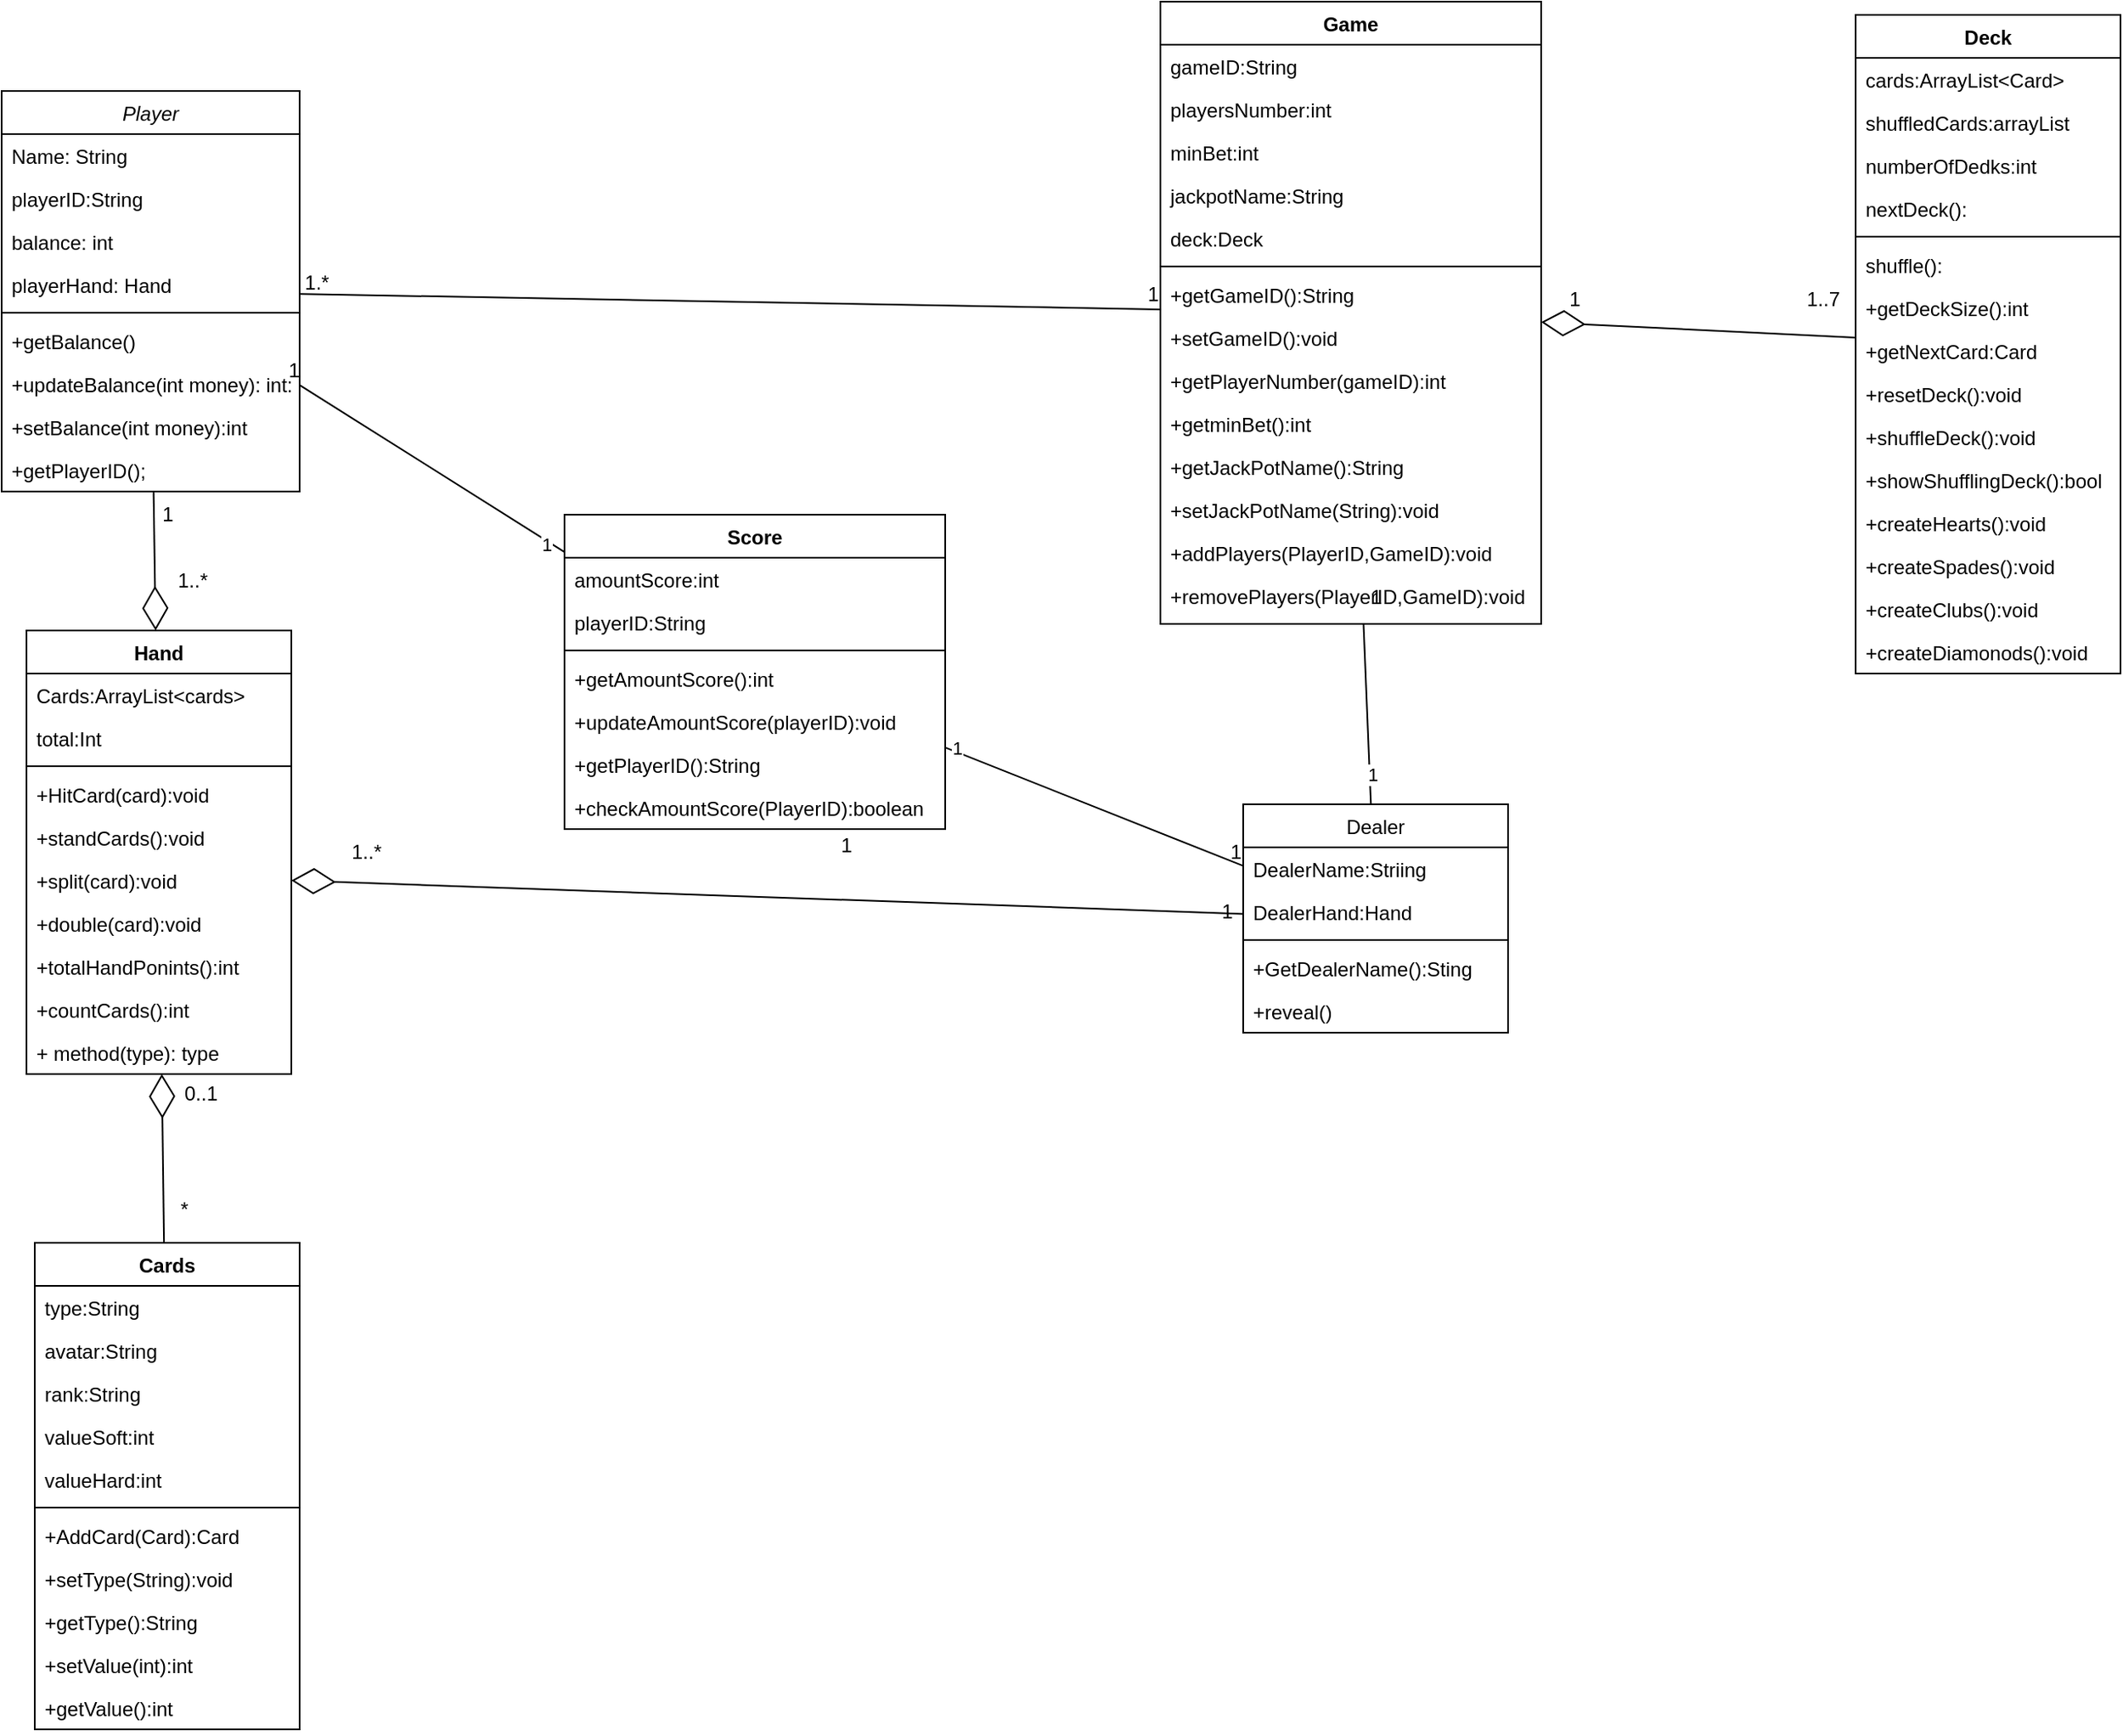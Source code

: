 <mxfile version="14.4.4" type="github">
  <diagram id="C5RBs43oDa-KdzZeNtuy" name="Page-1">
    <mxGraphModel dx="1809" dy="532" grid="1" gridSize="10" guides="1" tooltips="1" connect="1" arrows="1" fold="1" page="1" pageScale="1" pageWidth="827" pageHeight="1169" math="0" shadow="0">
      <root>
        <mxCell id="WIyWlLk6GJQsqaUBKTNV-0" />
        <mxCell id="WIyWlLk6GJQsqaUBKTNV-1" parent="WIyWlLk6GJQsqaUBKTNV-0" />
        <mxCell id="zkfFHV4jXpPFQw0GAbJ--0" value="Player" style="swimlane;fontStyle=2;align=center;verticalAlign=top;childLayout=stackLayout;horizontal=1;startSize=26;horizontalStack=0;resizeParent=1;resizeLast=0;collapsible=1;marginBottom=0;rounded=0;shadow=0;strokeWidth=1;" parent="WIyWlLk6GJQsqaUBKTNV-1" vertex="1">
          <mxGeometry x="-30" y="94" width="180" height="242" as="geometry">
            <mxRectangle x="180" y="120" width="160" height="26" as="alternateBounds" />
          </mxGeometry>
        </mxCell>
        <mxCell id="zkfFHV4jXpPFQw0GAbJ--1" value="Name: String" style="text;align=left;verticalAlign=top;spacingLeft=4;spacingRight=4;overflow=hidden;rotatable=0;points=[[0,0.5],[1,0.5]];portConstraint=eastwest;" parent="zkfFHV4jXpPFQw0GAbJ--0" vertex="1">
          <mxGeometry y="26" width="180" height="26" as="geometry" />
        </mxCell>
        <mxCell id="DUQ8-9O6X4aWuYqs7i3v-48" value="playerID:String" style="text;align=left;verticalAlign=top;spacingLeft=4;spacingRight=4;overflow=hidden;rotatable=0;points=[[0,0.5],[1,0.5]];portConstraint=eastwest;rounded=0;shadow=0;html=0;" parent="zkfFHV4jXpPFQw0GAbJ--0" vertex="1">
          <mxGeometry y="52" width="180" height="26" as="geometry" />
        </mxCell>
        <mxCell id="zkfFHV4jXpPFQw0GAbJ--2" value="balance: int" style="text;align=left;verticalAlign=top;spacingLeft=4;spacingRight=4;overflow=hidden;rotatable=0;points=[[0,0.5],[1,0.5]];portConstraint=eastwest;rounded=0;shadow=0;html=0;" parent="zkfFHV4jXpPFQw0GAbJ--0" vertex="1">
          <mxGeometry y="78" width="180" height="26" as="geometry" />
        </mxCell>
        <mxCell id="DUQ8-9O6X4aWuYqs7i3v-0" value="playerHand: Hand" style="text;align=left;verticalAlign=top;spacingLeft=4;spacingRight=4;overflow=hidden;rotatable=0;points=[[0,0.5],[1,0.5]];portConstraint=eastwest;rounded=0;shadow=0;html=0;" parent="zkfFHV4jXpPFQw0GAbJ--0" vertex="1">
          <mxGeometry y="104" width="180" height="26" as="geometry" />
        </mxCell>
        <mxCell id="zkfFHV4jXpPFQw0GAbJ--4" value="" style="line;html=1;strokeWidth=1;align=left;verticalAlign=middle;spacingTop=-1;spacingLeft=3;spacingRight=3;rotatable=0;labelPosition=right;points=[];portConstraint=eastwest;" parent="zkfFHV4jXpPFQw0GAbJ--0" vertex="1">
          <mxGeometry y="130" width="180" height="8" as="geometry" />
        </mxCell>
        <mxCell id="zkfFHV4jXpPFQw0GAbJ--5" value="+getBalance()&#xa;" style="text;align=left;verticalAlign=top;spacingLeft=4;spacingRight=4;overflow=hidden;rotatable=0;points=[[0,0.5],[1,0.5]];portConstraint=eastwest;" parent="zkfFHV4jXpPFQw0GAbJ--0" vertex="1">
          <mxGeometry y="138" width="180" height="26" as="geometry" />
        </mxCell>
        <mxCell id="DUQ8-9O6X4aWuYqs7i3v-3" value="+updateBalance(int money): int: void" style="text;align=left;verticalAlign=top;spacingLeft=4;spacingRight=4;overflow=hidden;rotatable=0;points=[[0,0.5],[1,0.5]];portConstraint=eastwest;" parent="zkfFHV4jXpPFQw0GAbJ--0" vertex="1">
          <mxGeometry y="164" width="180" height="26" as="geometry" />
        </mxCell>
        <mxCell id="DUQ8-9O6X4aWuYqs7i3v-49" value="+setBalance(int money):int" style="text;align=left;verticalAlign=top;spacingLeft=4;spacingRight=4;overflow=hidden;rotatable=0;points=[[0,0.5],[1,0.5]];portConstraint=eastwest;" parent="zkfFHV4jXpPFQw0GAbJ--0" vertex="1">
          <mxGeometry y="190" width="180" height="26" as="geometry" />
        </mxCell>
        <mxCell id="DUQ8-9O6X4aWuYqs7i3v-4" value="+getPlayerID();" style="text;align=left;verticalAlign=top;spacingLeft=4;spacingRight=4;overflow=hidden;rotatable=0;points=[[0,0.5],[1,0.5]];portConstraint=eastwest;" parent="zkfFHV4jXpPFQw0GAbJ--0" vertex="1">
          <mxGeometry y="216" width="180" height="26" as="geometry" />
        </mxCell>
        <mxCell id="zkfFHV4jXpPFQw0GAbJ--17" value="Dealer" style="swimlane;fontStyle=0;align=center;verticalAlign=top;childLayout=stackLayout;horizontal=1;startSize=26;horizontalStack=0;resizeParent=1;resizeLast=0;collapsible=1;marginBottom=0;rounded=0;shadow=0;strokeWidth=1;" parent="WIyWlLk6GJQsqaUBKTNV-1" vertex="1">
          <mxGeometry x="720" y="525" width="160" height="138" as="geometry">
            <mxRectangle x="550" y="140" width="160" height="26" as="alternateBounds" />
          </mxGeometry>
        </mxCell>
        <mxCell id="zkfFHV4jXpPFQw0GAbJ--18" value="DealerName:Striing" style="text;align=left;verticalAlign=top;spacingLeft=4;spacingRight=4;overflow=hidden;rotatable=0;points=[[0,0.5],[1,0.5]];portConstraint=eastwest;" parent="zkfFHV4jXpPFQw0GAbJ--17" vertex="1">
          <mxGeometry y="26" width="160" height="26" as="geometry" />
        </mxCell>
        <mxCell id="zkfFHV4jXpPFQw0GAbJ--19" value="DealerHand:Hand" style="text;align=left;verticalAlign=top;spacingLeft=4;spacingRight=4;overflow=hidden;rotatable=0;points=[[0,0.5],[1,0.5]];portConstraint=eastwest;rounded=0;shadow=0;html=0;" parent="zkfFHV4jXpPFQw0GAbJ--17" vertex="1">
          <mxGeometry y="52" width="160" height="26" as="geometry" />
        </mxCell>
        <mxCell id="zkfFHV4jXpPFQw0GAbJ--23" value="" style="line;html=1;strokeWidth=1;align=left;verticalAlign=middle;spacingTop=-1;spacingLeft=3;spacingRight=3;rotatable=0;labelPosition=right;points=[];portConstraint=eastwest;" parent="zkfFHV4jXpPFQw0GAbJ--17" vertex="1">
          <mxGeometry y="78" width="160" height="8" as="geometry" />
        </mxCell>
        <mxCell id="zkfFHV4jXpPFQw0GAbJ--24" value="+GetDealerName():Sting" style="text;align=left;verticalAlign=top;spacingLeft=4;spacingRight=4;overflow=hidden;rotatable=0;points=[[0,0.5],[1,0.5]];portConstraint=eastwest;" parent="zkfFHV4jXpPFQw0GAbJ--17" vertex="1">
          <mxGeometry y="86" width="160" height="26" as="geometry" />
        </mxCell>
        <mxCell id="phg6BB3si5Udvcq2O-Uz-49" value="+reveal()" style="text;align=left;verticalAlign=top;spacingLeft=4;spacingRight=4;overflow=hidden;rotatable=0;points=[[0,0.5],[1,0.5]];portConstraint=eastwest;" vertex="1" parent="zkfFHV4jXpPFQw0GAbJ--17">
          <mxGeometry y="112" width="160" height="26" as="geometry" />
        </mxCell>
        <mxCell id="DUQ8-9O6X4aWuYqs7i3v-8" value="Hand" style="swimlane;fontStyle=1;align=center;verticalAlign=top;childLayout=stackLayout;horizontal=1;startSize=26;horizontalStack=0;resizeParent=1;resizeParentMax=0;resizeLast=0;collapsible=1;marginBottom=0;" parent="WIyWlLk6GJQsqaUBKTNV-1" vertex="1">
          <mxGeometry x="-15" y="420" width="160" height="268" as="geometry" />
        </mxCell>
        <mxCell id="phg6BB3si5Udvcq2O-Uz-31" value="Cards:ArrayList&lt;cards&gt;" style="text;strokeColor=none;fillColor=none;align=left;verticalAlign=top;spacingLeft=4;spacingRight=4;overflow=hidden;rotatable=0;points=[[0,0.5],[1,0.5]];portConstraint=eastwest;" vertex="1" parent="DUQ8-9O6X4aWuYqs7i3v-8">
          <mxGeometry y="26" width="160" height="26" as="geometry" />
        </mxCell>
        <mxCell id="DUQ8-9O6X4aWuYqs7i3v-9" value="total:Int" style="text;strokeColor=none;fillColor=none;align=left;verticalAlign=top;spacingLeft=4;spacingRight=4;overflow=hidden;rotatable=0;points=[[0,0.5],[1,0.5]];portConstraint=eastwest;" parent="DUQ8-9O6X4aWuYqs7i3v-8" vertex="1">
          <mxGeometry y="52" width="160" height="26" as="geometry" />
        </mxCell>
        <mxCell id="DUQ8-9O6X4aWuYqs7i3v-10" value="" style="line;strokeWidth=1;fillColor=none;align=left;verticalAlign=middle;spacingTop=-1;spacingLeft=3;spacingRight=3;rotatable=0;labelPosition=right;points=[];portConstraint=eastwest;" parent="DUQ8-9O6X4aWuYqs7i3v-8" vertex="1">
          <mxGeometry y="78" width="160" height="8" as="geometry" />
        </mxCell>
        <mxCell id="DUQ8-9O6X4aWuYqs7i3v-11" value="+HitCard(card):void" style="text;strokeColor=none;fillColor=none;align=left;verticalAlign=top;spacingLeft=4;spacingRight=4;overflow=hidden;rotatable=0;points=[[0,0.5],[1,0.5]];portConstraint=eastwest;" parent="DUQ8-9O6X4aWuYqs7i3v-8" vertex="1">
          <mxGeometry y="86" width="160" height="26" as="geometry" />
        </mxCell>
        <mxCell id="DUQ8-9O6X4aWuYqs7i3v-12" value="+standCards():void" style="text;strokeColor=none;fillColor=none;align=left;verticalAlign=top;spacingLeft=4;spacingRight=4;overflow=hidden;rotatable=0;points=[[0,0.5],[1,0.5]];portConstraint=eastwest;" parent="DUQ8-9O6X4aWuYqs7i3v-8" vertex="1">
          <mxGeometry y="112" width="160" height="26" as="geometry" />
        </mxCell>
        <mxCell id="phg6BB3si5Udvcq2O-Uz-0" value="+split(card):void" style="text;strokeColor=none;fillColor=none;align=left;verticalAlign=top;spacingLeft=4;spacingRight=4;overflow=hidden;rotatable=0;points=[[0,0.5],[1,0.5]];portConstraint=eastwest;" vertex="1" parent="DUQ8-9O6X4aWuYqs7i3v-8">
          <mxGeometry y="138" width="160" height="26" as="geometry" />
        </mxCell>
        <mxCell id="phg6BB3si5Udvcq2O-Uz-1" value="+double(card):void" style="text;strokeColor=none;fillColor=none;align=left;verticalAlign=top;spacingLeft=4;spacingRight=4;overflow=hidden;rotatable=0;points=[[0,0.5],[1,0.5]];portConstraint=eastwest;" vertex="1" parent="DUQ8-9O6X4aWuYqs7i3v-8">
          <mxGeometry y="164" width="160" height="26" as="geometry" />
        </mxCell>
        <mxCell id="DUQ8-9O6X4aWuYqs7i3v-14" value="+totalHandPonints():int" style="text;strokeColor=none;fillColor=none;align=left;verticalAlign=top;spacingLeft=4;spacingRight=4;overflow=hidden;rotatable=0;points=[[0,0.5],[1,0.5]];portConstraint=eastwest;" parent="DUQ8-9O6X4aWuYqs7i3v-8" vertex="1">
          <mxGeometry y="190" width="160" height="26" as="geometry" />
        </mxCell>
        <mxCell id="DUQ8-9O6X4aWuYqs7i3v-15" value="+countCards():int" style="text;strokeColor=none;fillColor=none;align=left;verticalAlign=top;spacingLeft=4;spacingRight=4;overflow=hidden;rotatable=0;points=[[0,0.5],[1,0.5]];portConstraint=eastwest;" parent="DUQ8-9O6X4aWuYqs7i3v-8" vertex="1">
          <mxGeometry y="216" width="160" height="26" as="geometry" />
        </mxCell>
        <mxCell id="DUQ8-9O6X4aWuYqs7i3v-13" value="+ method(type): type" style="text;strokeColor=none;fillColor=none;align=left;verticalAlign=top;spacingLeft=4;spacingRight=4;overflow=hidden;rotatable=0;points=[[0,0.5],[1,0.5]];portConstraint=eastwest;" parent="DUQ8-9O6X4aWuYqs7i3v-8" vertex="1">
          <mxGeometry y="242" width="160" height="26" as="geometry" />
        </mxCell>
        <mxCell id="DUQ8-9O6X4aWuYqs7i3v-16" value="Cards" style="swimlane;fontStyle=1;align=center;verticalAlign=top;childLayout=stackLayout;horizontal=1;startSize=26;horizontalStack=0;resizeParent=1;resizeParentMax=0;resizeLast=0;collapsible=1;marginBottom=0;" parent="WIyWlLk6GJQsqaUBKTNV-1" vertex="1">
          <mxGeometry x="-10" y="790" width="160" height="294" as="geometry" />
        </mxCell>
        <mxCell id="DUQ8-9O6X4aWuYqs7i3v-24" value="type:String" style="text;strokeColor=none;fillColor=none;align=left;verticalAlign=top;spacingLeft=4;spacingRight=4;overflow=hidden;rotatable=0;points=[[0,0.5],[1,0.5]];portConstraint=eastwest;" parent="DUQ8-9O6X4aWuYqs7i3v-16" vertex="1">
          <mxGeometry y="26" width="160" height="26" as="geometry" />
        </mxCell>
        <mxCell id="phg6BB3si5Udvcq2O-Uz-51" value="avatar:String" style="text;strokeColor=none;fillColor=none;align=left;verticalAlign=top;spacingLeft=4;spacingRight=4;overflow=hidden;rotatable=0;points=[[0,0.5],[1,0.5]];portConstraint=eastwest;" vertex="1" parent="DUQ8-9O6X4aWuYqs7i3v-16">
          <mxGeometry y="52" width="160" height="26" as="geometry" />
        </mxCell>
        <mxCell id="phg6BB3si5Udvcq2O-Uz-52" value="rank:String" style="text;strokeColor=none;fillColor=none;align=left;verticalAlign=top;spacingLeft=4;spacingRight=4;overflow=hidden;rotatable=0;points=[[0,0.5],[1,0.5]];portConstraint=eastwest;" vertex="1" parent="DUQ8-9O6X4aWuYqs7i3v-16">
          <mxGeometry y="78" width="160" height="26" as="geometry" />
        </mxCell>
        <mxCell id="DUQ8-9O6X4aWuYqs7i3v-17" value="valueSoft:int" style="text;strokeColor=none;fillColor=none;align=left;verticalAlign=top;spacingLeft=4;spacingRight=4;overflow=hidden;rotatable=0;points=[[0,0.5],[1,0.5]];portConstraint=eastwest;" parent="DUQ8-9O6X4aWuYqs7i3v-16" vertex="1">
          <mxGeometry y="104" width="160" height="26" as="geometry" />
        </mxCell>
        <mxCell id="phg6BB3si5Udvcq2O-Uz-50" value="valueHard:int" style="text;strokeColor=none;fillColor=none;align=left;verticalAlign=top;spacingLeft=4;spacingRight=4;overflow=hidden;rotatable=0;points=[[0,0.5],[1,0.5]];portConstraint=eastwest;" vertex="1" parent="DUQ8-9O6X4aWuYqs7i3v-16">
          <mxGeometry y="130" width="160" height="26" as="geometry" />
        </mxCell>
        <mxCell id="DUQ8-9O6X4aWuYqs7i3v-18" value="" style="line;strokeWidth=1;fillColor=none;align=left;verticalAlign=middle;spacingTop=-1;spacingLeft=3;spacingRight=3;rotatable=0;labelPosition=right;points=[];portConstraint=eastwest;" parent="DUQ8-9O6X4aWuYqs7i3v-16" vertex="1">
          <mxGeometry y="156" width="160" height="8" as="geometry" />
        </mxCell>
        <mxCell id="phg6BB3si5Udvcq2O-Uz-32" value="+AddCard(Card):Card" style="text;strokeColor=none;fillColor=none;align=left;verticalAlign=top;spacingLeft=4;spacingRight=4;overflow=hidden;rotatable=0;points=[[0,0.5],[1,0.5]];portConstraint=eastwest;" vertex="1" parent="DUQ8-9O6X4aWuYqs7i3v-16">
          <mxGeometry y="164" width="160" height="26" as="geometry" />
        </mxCell>
        <mxCell id="DUQ8-9O6X4aWuYqs7i3v-19" value="+setType(String):void" style="text;strokeColor=none;fillColor=none;align=left;verticalAlign=top;spacingLeft=4;spacingRight=4;overflow=hidden;rotatable=0;points=[[0,0.5],[1,0.5]];portConstraint=eastwest;" parent="DUQ8-9O6X4aWuYqs7i3v-16" vertex="1">
          <mxGeometry y="190" width="160" height="26" as="geometry" />
        </mxCell>
        <mxCell id="DUQ8-9O6X4aWuYqs7i3v-20" value="+getType():String" style="text;strokeColor=none;fillColor=none;align=left;verticalAlign=top;spacingLeft=4;spacingRight=4;overflow=hidden;rotatable=0;points=[[0,0.5],[1,0.5]];portConstraint=eastwest;" parent="DUQ8-9O6X4aWuYqs7i3v-16" vertex="1">
          <mxGeometry y="216" width="160" height="26" as="geometry" />
        </mxCell>
        <mxCell id="DUQ8-9O6X4aWuYqs7i3v-21" value="+setValue(int):int" style="text;strokeColor=none;fillColor=none;align=left;verticalAlign=top;spacingLeft=4;spacingRight=4;overflow=hidden;rotatable=0;points=[[0,0.5],[1,0.5]];portConstraint=eastwest;" parent="DUQ8-9O6X4aWuYqs7i3v-16" vertex="1">
          <mxGeometry y="242" width="160" height="26" as="geometry" />
        </mxCell>
        <mxCell id="DUQ8-9O6X4aWuYqs7i3v-22" value="+getValue():int" style="text;strokeColor=none;fillColor=none;align=left;verticalAlign=top;spacingLeft=4;spacingRight=4;overflow=hidden;rotatable=0;points=[[0,0.5],[1,0.5]];portConstraint=eastwest;" parent="DUQ8-9O6X4aWuYqs7i3v-16" vertex="1">
          <mxGeometry y="268" width="160" height="26" as="geometry" />
        </mxCell>
        <mxCell id="DUQ8-9O6X4aWuYqs7i3v-25" value="Game" style="swimlane;fontStyle=1;align=center;verticalAlign=top;childLayout=stackLayout;horizontal=1;startSize=26;horizontalStack=0;resizeParent=1;resizeParentMax=0;resizeLast=0;collapsible=1;marginBottom=0;" parent="WIyWlLk6GJQsqaUBKTNV-1" vertex="1">
          <mxGeometry x="670" y="40" width="230" height="376" as="geometry" />
        </mxCell>
        <mxCell id="DUQ8-9O6X4aWuYqs7i3v-26" value="gameID:String" style="text;strokeColor=none;fillColor=none;align=left;verticalAlign=top;spacingLeft=4;spacingRight=4;overflow=hidden;rotatable=0;points=[[0,0.5],[1,0.5]];portConstraint=eastwest;" parent="DUQ8-9O6X4aWuYqs7i3v-25" vertex="1">
          <mxGeometry y="26" width="230" height="26" as="geometry" />
        </mxCell>
        <mxCell id="DUQ8-9O6X4aWuYqs7i3v-27" value="playersNumber:int" style="text;strokeColor=none;fillColor=none;align=left;verticalAlign=top;spacingLeft=4;spacingRight=4;overflow=hidden;rotatable=0;points=[[0,0.5],[1,0.5]];portConstraint=eastwest;" parent="DUQ8-9O6X4aWuYqs7i3v-25" vertex="1">
          <mxGeometry y="52" width="230" height="26" as="geometry" />
        </mxCell>
        <mxCell id="DUQ8-9O6X4aWuYqs7i3v-35" value="minBet:int" style="text;strokeColor=none;fillColor=none;align=left;verticalAlign=top;spacingLeft=4;spacingRight=4;overflow=hidden;rotatable=0;points=[[0,0.5],[1,0.5]];portConstraint=eastwest;" parent="DUQ8-9O6X4aWuYqs7i3v-25" vertex="1">
          <mxGeometry y="78" width="230" height="26" as="geometry" />
        </mxCell>
        <mxCell id="DUQ8-9O6X4aWuYqs7i3v-36" value="jackpotName:String" style="text;strokeColor=none;fillColor=none;align=left;verticalAlign=top;spacingLeft=4;spacingRight=4;overflow=hidden;rotatable=0;points=[[0,0.5],[1,0.5]];portConstraint=eastwest;" parent="DUQ8-9O6X4aWuYqs7i3v-25" vertex="1">
          <mxGeometry y="104" width="230" height="26" as="geometry" />
        </mxCell>
        <mxCell id="phg6BB3si5Udvcq2O-Uz-30" value="deck:Deck" style="text;strokeColor=none;fillColor=none;align=left;verticalAlign=top;spacingLeft=4;spacingRight=4;overflow=hidden;rotatable=0;points=[[0,0.5],[1,0.5]];portConstraint=eastwest;" vertex="1" parent="DUQ8-9O6X4aWuYqs7i3v-25">
          <mxGeometry y="130" width="230" height="26" as="geometry" />
        </mxCell>
        <mxCell id="DUQ8-9O6X4aWuYqs7i3v-28" value="" style="line;strokeWidth=1;fillColor=none;align=left;verticalAlign=middle;spacingTop=-1;spacingLeft=3;spacingRight=3;rotatable=0;labelPosition=right;points=[];portConstraint=eastwest;" parent="DUQ8-9O6X4aWuYqs7i3v-25" vertex="1">
          <mxGeometry y="156" width="230" height="8" as="geometry" />
        </mxCell>
        <mxCell id="DUQ8-9O6X4aWuYqs7i3v-29" value="+getGameID():String" style="text;strokeColor=none;fillColor=none;align=left;verticalAlign=top;spacingLeft=4;spacingRight=4;overflow=hidden;rotatable=0;points=[[0,0.5],[1,0.5]];portConstraint=eastwest;" parent="DUQ8-9O6X4aWuYqs7i3v-25" vertex="1">
          <mxGeometry y="164" width="230" height="26" as="geometry" />
        </mxCell>
        <mxCell id="DUQ8-9O6X4aWuYqs7i3v-30" value="+setGameID():void" style="text;strokeColor=none;fillColor=none;align=left;verticalAlign=top;spacingLeft=4;spacingRight=4;overflow=hidden;rotatable=0;points=[[0,0.5],[1,0.5]];portConstraint=eastwest;" parent="DUQ8-9O6X4aWuYqs7i3v-25" vertex="1">
          <mxGeometry y="190" width="230" height="26" as="geometry" />
        </mxCell>
        <mxCell id="DUQ8-9O6X4aWuYqs7i3v-31" value="+getPlayerNumber(gameID):int" style="text;strokeColor=none;fillColor=none;align=left;verticalAlign=top;spacingLeft=4;spacingRight=4;overflow=hidden;rotatable=0;points=[[0,0.5],[1,0.5]];portConstraint=eastwest;" parent="DUQ8-9O6X4aWuYqs7i3v-25" vertex="1">
          <mxGeometry y="216" width="230" height="26" as="geometry" />
        </mxCell>
        <mxCell id="DUQ8-9O6X4aWuYqs7i3v-32" value="+getminBet():int" style="text;strokeColor=none;fillColor=none;align=left;verticalAlign=top;spacingLeft=4;spacingRight=4;overflow=hidden;rotatable=0;points=[[0,0.5],[1,0.5]];portConstraint=eastwest;" parent="DUQ8-9O6X4aWuYqs7i3v-25" vertex="1">
          <mxGeometry y="242" width="230" height="26" as="geometry" />
        </mxCell>
        <mxCell id="DUQ8-9O6X4aWuYqs7i3v-37" value="+getJackPotName():String" style="text;strokeColor=none;fillColor=none;align=left;verticalAlign=top;spacingLeft=4;spacingRight=4;overflow=hidden;rotatable=0;points=[[0,0.5],[1,0.5]];portConstraint=eastwest;" parent="DUQ8-9O6X4aWuYqs7i3v-25" vertex="1">
          <mxGeometry y="268" width="230" height="26" as="geometry" />
        </mxCell>
        <mxCell id="DUQ8-9O6X4aWuYqs7i3v-39" value="+setJackPotName(String):void" style="text;strokeColor=none;fillColor=none;align=left;verticalAlign=top;spacingLeft=4;spacingRight=4;overflow=hidden;rotatable=0;points=[[0,0.5],[1,0.5]];portConstraint=eastwest;" parent="DUQ8-9O6X4aWuYqs7i3v-25" vertex="1">
          <mxGeometry y="294" width="230" height="26" as="geometry" />
        </mxCell>
        <mxCell id="DUQ8-9O6X4aWuYqs7i3v-38" value="+addPlayers(PlayerID,GameID):void" style="text;strokeColor=none;fillColor=none;align=left;verticalAlign=top;spacingLeft=4;spacingRight=4;overflow=hidden;rotatable=0;points=[[0,0.5],[1,0.5]];portConstraint=eastwest;" parent="DUQ8-9O6X4aWuYqs7i3v-25" vertex="1">
          <mxGeometry y="320" width="230" height="26" as="geometry" />
        </mxCell>
        <mxCell id="DUQ8-9O6X4aWuYqs7i3v-33" value="+removePlayers(PlayerID,GameID):void" style="text;strokeColor=none;fillColor=none;align=left;verticalAlign=top;spacingLeft=4;spacingRight=4;overflow=hidden;rotatable=0;points=[[0,0.5],[1,0.5]];portConstraint=eastwest;" parent="DUQ8-9O6X4aWuYqs7i3v-25" vertex="1">
          <mxGeometry y="346" width="230" height="30" as="geometry" />
        </mxCell>
        <mxCell id="DUQ8-9O6X4aWuYqs7i3v-40" value="Score&#xa;" style="swimlane;fontStyle=1;align=center;verticalAlign=top;childLayout=stackLayout;horizontal=1;startSize=26;horizontalStack=0;resizeParent=1;resizeParentMax=0;resizeLast=0;collapsible=1;marginBottom=0;" parent="WIyWlLk6GJQsqaUBKTNV-1" vertex="1">
          <mxGeometry x="310" y="350" width="230" height="190" as="geometry" />
        </mxCell>
        <mxCell id="DUQ8-9O6X4aWuYqs7i3v-41" value="amountScore:int" style="text;strokeColor=none;fillColor=none;align=left;verticalAlign=top;spacingLeft=4;spacingRight=4;overflow=hidden;rotatable=0;points=[[0,0.5],[1,0.5]];portConstraint=eastwest;" parent="DUQ8-9O6X4aWuYqs7i3v-40" vertex="1">
          <mxGeometry y="26" width="230" height="26" as="geometry" />
        </mxCell>
        <mxCell id="DUQ8-9O6X4aWuYqs7i3v-42" value="playerID:String" style="text;strokeColor=none;fillColor=none;align=left;verticalAlign=top;spacingLeft=4;spacingRight=4;overflow=hidden;rotatable=0;points=[[0,0.5],[1,0.5]];portConstraint=eastwest;" parent="DUQ8-9O6X4aWuYqs7i3v-40" vertex="1">
          <mxGeometry y="52" width="230" height="26" as="geometry" />
        </mxCell>
        <mxCell id="DUQ8-9O6X4aWuYqs7i3v-43" value="" style="line;strokeWidth=1;fillColor=none;align=left;verticalAlign=middle;spacingTop=-1;spacingLeft=3;spacingRight=3;rotatable=0;labelPosition=right;points=[];portConstraint=eastwest;" parent="DUQ8-9O6X4aWuYqs7i3v-40" vertex="1">
          <mxGeometry y="78" width="230" height="8" as="geometry" />
        </mxCell>
        <mxCell id="DUQ8-9O6X4aWuYqs7i3v-44" value="+getAmountScore():int" style="text;strokeColor=none;fillColor=none;align=left;verticalAlign=top;spacingLeft=4;spacingRight=4;overflow=hidden;rotatable=0;points=[[0,0.5],[1,0.5]];portConstraint=eastwest;" parent="DUQ8-9O6X4aWuYqs7i3v-40" vertex="1">
          <mxGeometry y="86" width="230" height="26" as="geometry" />
        </mxCell>
        <mxCell id="DUQ8-9O6X4aWuYqs7i3v-45" value="+updateAmountScore(playerID):void" style="text;strokeColor=none;fillColor=none;align=left;verticalAlign=top;spacingLeft=4;spacingRight=4;overflow=hidden;rotatable=0;points=[[0,0.5],[1,0.5]];portConstraint=eastwest;" parent="DUQ8-9O6X4aWuYqs7i3v-40" vertex="1">
          <mxGeometry y="112" width="230" height="26" as="geometry" />
        </mxCell>
        <mxCell id="DUQ8-9O6X4aWuYqs7i3v-46" value="+getPlayerID():String" style="text;strokeColor=none;fillColor=none;align=left;verticalAlign=top;spacingLeft=4;spacingRight=4;overflow=hidden;rotatable=0;points=[[0,0.5],[1,0.5]];portConstraint=eastwest;" parent="DUQ8-9O6X4aWuYqs7i3v-40" vertex="1">
          <mxGeometry y="138" width="230" height="26" as="geometry" />
        </mxCell>
        <mxCell id="DUQ8-9O6X4aWuYqs7i3v-47" value="+checkAmountScore(PlayerID):boolean" style="text;strokeColor=none;fillColor=none;align=left;verticalAlign=top;spacingLeft=4;spacingRight=4;overflow=hidden;rotatable=0;points=[[0,0.5],[1,0.5]];portConstraint=eastwest;" parent="DUQ8-9O6X4aWuYqs7i3v-40" vertex="1">
          <mxGeometry y="164" width="230" height="26" as="geometry" />
        </mxCell>
        <mxCell id="6gXX3aHNvILFyaAfmAFc-0" value="Deck" style="swimlane;fontStyle=1;align=center;verticalAlign=top;childLayout=stackLayout;horizontal=1;startSize=26;horizontalStack=0;resizeParent=1;resizeParentMax=0;resizeLast=0;collapsible=1;marginBottom=0;" parent="WIyWlLk6GJQsqaUBKTNV-1" vertex="1">
          <mxGeometry x="1090" y="48" width="160" height="398" as="geometry" />
        </mxCell>
        <mxCell id="6gXX3aHNvILFyaAfmAFc-1" value="cards:ArrayList&lt;Card&gt;" style="text;strokeColor=none;fillColor=none;align=left;verticalAlign=top;spacingLeft=4;spacingRight=4;overflow=hidden;rotatable=0;points=[[0,0.5],[1,0.5]];portConstraint=eastwest;" parent="6gXX3aHNvILFyaAfmAFc-0" vertex="1">
          <mxGeometry y="26" width="160" height="26" as="geometry" />
        </mxCell>
        <mxCell id="6gXX3aHNvILFyaAfmAFc-2" value="shuffledCards:arrayList" style="text;strokeColor=none;fillColor=none;align=left;verticalAlign=top;spacingLeft=4;spacingRight=4;overflow=hidden;rotatable=0;points=[[0,0.5],[1,0.5]];portConstraint=eastwest;" parent="6gXX3aHNvILFyaAfmAFc-0" vertex="1">
          <mxGeometry y="52" width="160" height="26" as="geometry" />
        </mxCell>
        <mxCell id="6gXX3aHNvILFyaAfmAFc-8" value="numberOfDedks:int" style="text;strokeColor=none;fillColor=none;align=left;verticalAlign=top;spacingLeft=4;spacingRight=4;overflow=hidden;rotatable=0;points=[[0,0.5],[1,0.5]];portConstraint=eastwest;" parent="6gXX3aHNvILFyaAfmAFc-0" vertex="1">
          <mxGeometry y="78" width="160" height="26" as="geometry" />
        </mxCell>
        <mxCell id="6gXX3aHNvILFyaAfmAFc-9" value="nextDeck():" style="text;strokeColor=none;fillColor=none;align=left;verticalAlign=top;spacingLeft=4;spacingRight=4;overflow=hidden;rotatable=0;points=[[0,0.5],[1,0.5]];portConstraint=eastwest;" parent="6gXX3aHNvILFyaAfmAFc-0" vertex="1">
          <mxGeometry y="104" width="160" height="26" as="geometry" />
        </mxCell>
        <mxCell id="6gXX3aHNvILFyaAfmAFc-3" value="" style="line;strokeWidth=1;fillColor=none;align=left;verticalAlign=middle;spacingTop=-1;spacingLeft=3;spacingRight=3;rotatable=0;labelPosition=right;points=[];portConstraint=eastwest;" parent="6gXX3aHNvILFyaAfmAFc-0" vertex="1">
          <mxGeometry y="130" width="160" height="8" as="geometry" />
        </mxCell>
        <mxCell id="phg6BB3si5Udvcq2O-Uz-53" value="shuffle():" style="text;strokeColor=none;fillColor=none;align=left;verticalAlign=top;spacingLeft=4;spacingRight=4;overflow=hidden;rotatable=0;points=[[0,0.5],[1,0.5]];portConstraint=eastwest;" vertex="1" parent="6gXX3aHNvILFyaAfmAFc-0">
          <mxGeometry y="138" width="160" height="26" as="geometry" />
        </mxCell>
        <mxCell id="6gXX3aHNvILFyaAfmAFc-4" value="+getDeckSize():int" style="text;strokeColor=none;fillColor=none;align=left;verticalAlign=top;spacingLeft=4;spacingRight=4;overflow=hidden;rotatable=0;points=[[0,0.5],[1,0.5]];portConstraint=eastwest;" parent="6gXX3aHNvILFyaAfmAFc-0" vertex="1">
          <mxGeometry y="164" width="160" height="26" as="geometry" />
        </mxCell>
        <mxCell id="6gXX3aHNvILFyaAfmAFc-5" value="+getNextCard:Card" style="text;strokeColor=none;fillColor=none;align=left;verticalAlign=top;spacingLeft=4;spacingRight=4;overflow=hidden;rotatable=0;points=[[0,0.5],[1,0.5]];portConstraint=eastwest;" parent="6gXX3aHNvILFyaAfmAFc-0" vertex="1">
          <mxGeometry y="190" width="160" height="26" as="geometry" />
        </mxCell>
        <mxCell id="6gXX3aHNvILFyaAfmAFc-6" value="+resetDeck():void" style="text;strokeColor=none;fillColor=none;align=left;verticalAlign=top;spacingLeft=4;spacingRight=4;overflow=hidden;rotatable=0;points=[[0,0.5],[1,0.5]];portConstraint=eastwest;" parent="6gXX3aHNvILFyaAfmAFc-0" vertex="1">
          <mxGeometry y="216" width="160" height="26" as="geometry" />
        </mxCell>
        <mxCell id="6gXX3aHNvILFyaAfmAFc-7" value="+shuffleDeck():void" style="text;strokeColor=none;fillColor=none;align=left;verticalAlign=top;spacingLeft=4;spacingRight=4;overflow=hidden;rotatable=0;points=[[0,0.5],[1,0.5]];portConstraint=eastwest;" parent="6gXX3aHNvILFyaAfmAFc-0" vertex="1">
          <mxGeometry y="242" width="160" height="26" as="geometry" />
        </mxCell>
        <mxCell id="6gXX3aHNvILFyaAfmAFc-11" value="+showShufflingDeck():bool" style="text;strokeColor=none;fillColor=none;align=left;verticalAlign=top;spacingLeft=4;spacingRight=4;overflow=hidden;rotatable=0;points=[[0,0.5],[1,0.5]];portConstraint=eastwest;" parent="6gXX3aHNvILFyaAfmAFc-0" vertex="1">
          <mxGeometry y="268" width="160" height="26" as="geometry" />
        </mxCell>
        <mxCell id="6gXX3aHNvILFyaAfmAFc-12" value="+createHearts():void" style="text;strokeColor=none;fillColor=none;align=left;verticalAlign=top;spacingLeft=4;spacingRight=4;overflow=hidden;rotatable=0;points=[[0,0.5],[1,0.5]];portConstraint=eastwest;" parent="6gXX3aHNvILFyaAfmAFc-0" vertex="1">
          <mxGeometry y="294" width="160" height="26" as="geometry" />
        </mxCell>
        <mxCell id="6gXX3aHNvILFyaAfmAFc-13" value="+createSpades():void" style="text;strokeColor=none;fillColor=none;align=left;verticalAlign=top;spacingLeft=4;spacingRight=4;overflow=hidden;rotatable=0;points=[[0,0.5],[1,0.5]];portConstraint=eastwest;" parent="6gXX3aHNvILFyaAfmAFc-0" vertex="1">
          <mxGeometry y="320" width="160" height="26" as="geometry" />
        </mxCell>
        <mxCell id="6gXX3aHNvILFyaAfmAFc-10" value="+createClubs():void" style="text;strokeColor=none;fillColor=none;align=left;verticalAlign=top;spacingLeft=4;spacingRight=4;overflow=hidden;rotatable=0;points=[[0,0.5],[1,0.5]];portConstraint=eastwest;" parent="6gXX3aHNvILFyaAfmAFc-0" vertex="1">
          <mxGeometry y="346" width="160" height="26" as="geometry" />
        </mxCell>
        <mxCell id="6gXX3aHNvILFyaAfmAFc-14" value="+createDiamonods():void" style="text;strokeColor=none;fillColor=none;align=left;verticalAlign=top;spacingLeft=4;spacingRight=4;overflow=hidden;rotatable=0;points=[[0,0.5],[1,0.5]];portConstraint=eastwest;" parent="6gXX3aHNvILFyaAfmAFc-0" vertex="1">
          <mxGeometry y="372" width="160" height="26" as="geometry" />
        </mxCell>
        <mxCell id="phg6BB3si5Udvcq2O-Uz-6" value="" style="endArrow=none;html=1;rounded=0;" edge="1" parent="WIyWlLk6GJQsqaUBKTNV-1" source="zkfFHV4jXpPFQw0GAbJ--0" target="DUQ8-9O6X4aWuYqs7i3v-25">
          <mxGeometry relative="1" as="geometry">
            <mxPoint x="120" y="50" as="sourcePoint" />
            <mxPoint x="280" y="50" as="targetPoint" />
          </mxGeometry>
        </mxCell>
        <mxCell id="phg6BB3si5Udvcq2O-Uz-7" value="1" style="resizable=0;html=1;align=right;verticalAlign=bottom;" connectable="0" vertex="1" parent="phg6BB3si5Udvcq2O-Uz-6">
          <mxGeometry x="1" relative="1" as="geometry" />
        </mxCell>
        <mxCell id="phg6BB3si5Udvcq2O-Uz-8" value="1.*" style="text;html=1;align=center;verticalAlign=middle;resizable=0;points=[];autosize=1;" vertex="1" parent="WIyWlLk6GJQsqaUBKTNV-1">
          <mxGeometry x="145" y="200" width="30" height="20" as="geometry" />
        </mxCell>
        <mxCell id="phg6BB3si5Udvcq2O-Uz-20" value="1" style="text;html=1;align=center;verticalAlign=middle;resizable=0;points=[];autosize=1;" vertex="1" parent="WIyWlLk6GJQsqaUBKTNV-1">
          <mxGeometry x="470" y="540" width="20" height="20" as="geometry" />
        </mxCell>
        <mxCell id="phg6BB3si5Udvcq2O-Uz-21" value="" style="endArrow=none;html=1;" edge="1" parent="WIyWlLk6GJQsqaUBKTNV-1" source="zkfFHV4jXpPFQw0GAbJ--17" target="DUQ8-9O6X4aWuYqs7i3v-25">
          <mxGeometry width="50" height="50" relative="1" as="geometry">
            <mxPoint x="770" y="460" as="sourcePoint" />
            <mxPoint x="820" y="410" as="targetPoint" />
          </mxGeometry>
        </mxCell>
        <mxCell id="phg6BB3si5Udvcq2O-Uz-23" value="1" style="edgeLabel;html=1;align=center;verticalAlign=middle;resizable=0;points=[];" vertex="1" connectable="0" parent="phg6BB3si5Udvcq2O-Uz-21">
          <mxGeometry x="-0.661" y="-1" relative="1" as="geometry">
            <mxPoint as="offset" />
          </mxGeometry>
        </mxCell>
        <mxCell id="phg6BB3si5Udvcq2O-Uz-22" value="1" style="text;html=1;align=center;verticalAlign=middle;resizable=0;points=[];autosize=1;" vertex="1" parent="WIyWlLk6GJQsqaUBKTNV-1">
          <mxGeometry x="790" y="390" width="20" height="20" as="geometry" />
        </mxCell>
        <mxCell id="phg6BB3si5Udvcq2O-Uz-24" value="" style="endArrow=none;html=1;rounded=0;" edge="1" parent="WIyWlLk6GJQsqaUBKTNV-1" source="DUQ8-9O6X4aWuYqs7i3v-40" target="zkfFHV4jXpPFQw0GAbJ--17">
          <mxGeometry relative="1" as="geometry">
            <mxPoint x="480" y="370" as="sourcePoint" />
            <mxPoint x="640" y="370" as="targetPoint" />
          </mxGeometry>
        </mxCell>
        <mxCell id="phg6BB3si5Udvcq2O-Uz-25" value="1" style="resizable=0;html=1;align=right;verticalAlign=bottom;" connectable="0" vertex="1" parent="phg6BB3si5Udvcq2O-Uz-24">
          <mxGeometry x="1" relative="1" as="geometry" />
        </mxCell>
        <mxCell id="phg6BB3si5Udvcq2O-Uz-29" value="1" style="edgeLabel;html=1;align=center;verticalAlign=middle;resizable=0;points=[];" vertex="1" connectable="0" parent="phg6BB3si5Udvcq2O-Uz-24">
          <mxGeometry x="-0.938" y="2" relative="1" as="geometry">
            <mxPoint as="offset" />
          </mxGeometry>
        </mxCell>
        <mxCell id="phg6BB3si5Udvcq2O-Uz-26" value="" style="endArrow=none;html=1;rounded=0;" edge="1" parent="WIyWlLk6GJQsqaUBKTNV-1" source="DUQ8-9O6X4aWuYqs7i3v-40" target="zkfFHV4jXpPFQw0GAbJ--0">
          <mxGeometry relative="1" as="geometry">
            <mxPoint x="550" y="497.933" as="sourcePoint" />
            <mxPoint x="730" y="565" as="targetPoint" />
          </mxGeometry>
        </mxCell>
        <mxCell id="phg6BB3si5Udvcq2O-Uz-27" value="1" style="resizable=0;html=1;align=right;verticalAlign=bottom;" connectable="0" vertex="1" parent="phg6BB3si5Udvcq2O-Uz-26">
          <mxGeometry x="1" relative="1" as="geometry" />
        </mxCell>
        <mxCell id="phg6BB3si5Udvcq2O-Uz-28" value="1" style="edgeLabel;html=1;align=center;verticalAlign=middle;resizable=0;points=[];" vertex="1" connectable="0" parent="phg6BB3si5Udvcq2O-Uz-26">
          <mxGeometry x="-0.878" y="2" relative="1" as="geometry">
            <mxPoint as="offset" />
          </mxGeometry>
        </mxCell>
        <mxCell id="phg6BB3si5Udvcq2O-Uz-36" value="" style="endArrow=diamondThin;endFill=0;endSize=24;html=1;" edge="1" parent="WIyWlLk6GJQsqaUBKTNV-1" source="6gXX3aHNvILFyaAfmAFc-0" target="DUQ8-9O6X4aWuYqs7i3v-25">
          <mxGeometry width="160" relative="1" as="geometry">
            <mxPoint x="910" y="200" as="sourcePoint" />
            <mxPoint x="1070" y="200" as="targetPoint" />
          </mxGeometry>
        </mxCell>
        <mxCell id="phg6BB3si5Udvcq2O-Uz-37" value="1" style="text;html=1;align=center;verticalAlign=middle;resizable=0;points=[];autosize=1;" vertex="1" parent="WIyWlLk6GJQsqaUBKTNV-1">
          <mxGeometry x="910" y="210" width="20" height="20" as="geometry" />
        </mxCell>
        <mxCell id="phg6BB3si5Udvcq2O-Uz-38" value="1..7" style="text;html=1;align=center;verticalAlign=middle;resizable=0;points=[];autosize=1;" vertex="1" parent="WIyWlLk6GJQsqaUBKTNV-1">
          <mxGeometry x="1050" y="210" width="40" height="20" as="geometry" />
        </mxCell>
        <mxCell id="phg6BB3si5Udvcq2O-Uz-39" value="" style="endArrow=diamondThin;endFill=0;endSize=24;html=1;" edge="1" parent="WIyWlLk6GJQsqaUBKTNV-1" source="zkfFHV4jXpPFQw0GAbJ--0" target="DUQ8-9O6X4aWuYqs7i3v-8">
          <mxGeometry width="160" relative="1" as="geometry">
            <mxPoint x="-10" y="350.003" as="sourcePoint" />
            <mxPoint x="-40" y="400" as="targetPoint" />
          </mxGeometry>
        </mxCell>
        <mxCell id="phg6BB3si5Udvcq2O-Uz-40" value="1" style="text;html=1;align=center;verticalAlign=middle;resizable=0;points=[];autosize=1;" vertex="1" parent="WIyWlLk6GJQsqaUBKTNV-1">
          <mxGeometry x="60" y="340" width="20" height="20" as="geometry" />
        </mxCell>
        <mxCell id="phg6BB3si5Udvcq2O-Uz-41" value="1..*" style="text;html=1;align=center;verticalAlign=middle;resizable=0;points=[];autosize=1;" vertex="1" parent="WIyWlLk6GJQsqaUBKTNV-1">
          <mxGeometry x="70" y="380" width="30" height="20" as="geometry" />
        </mxCell>
        <mxCell id="phg6BB3si5Udvcq2O-Uz-42" value="" style="endArrow=diamondThin;endFill=0;endSize=24;html=1;entryX=1;entryY=0.5;entryDx=0;entryDy=0;" edge="1" parent="WIyWlLk6GJQsqaUBKTNV-1" source="zkfFHV4jXpPFQw0GAbJ--17" target="phg6BB3si5Udvcq2O-Uz-0">
          <mxGeometry width="160" relative="1" as="geometry">
            <mxPoint x="440.005" y="580" as="sourcePoint" />
            <mxPoint x="441.244" y="664" as="targetPoint" />
          </mxGeometry>
        </mxCell>
        <mxCell id="phg6BB3si5Udvcq2O-Uz-43" value="1" style="text;html=1;align=center;verticalAlign=middle;resizable=0;points=[];autosize=1;" vertex="1" parent="WIyWlLk6GJQsqaUBKTNV-1">
          <mxGeometry x="700" y="580" width="20" height="20" as="geometry" />
        </mxCell>
        <mxCell id="phg6BB3si5Udvcq2O-Uz-45" value="1..*" style="text;html=1;align=center;verticalAlign=middle;resizable=0;points=[];autosize=1;" vertex="1" parent="WIyWlLk6GJQsqaUBKTNV-1">
          <mxGeometry x="175" y="544" width="30" height="20" as="geometry" />
        </mxCell>
        <mxCell id="phg6BB3si5Udvcq2O-Uz-46" value="" style="endArrow=diamondThin;endFill=0;endSize=24;html=1;" edge="1" parent="WIyWlLk6GJQsqaUBKTNV-1" source="DUQ8-9O6X4aWuYqs7i3v-16" target="DUQ8-9O6X4aWuYqs7i3v-8">
          <mxGeometry width="160" relative="1" as="geometry">
            <mxPoint x="730" y="593.29" as="sourcePoint" />
            <mxPoint x="155.0" y="581" as="targetPoint" />
          </mxGeometry>
        </mxCell>
        <mxCell id="phg6BB3si5Udvcq2O-Uz-47" value="0..1" style="text;html=1;align=center;verticalAlign=middle;resizable=0;points=[];autosize=1;" vertex="1" parent="WIyWlLk6GJQsqaUBKTNV-1">
          <mxGeometry x="70" y="690" width="40" height="20" as="geometry" />
        </mxCell>
        <mxCell id="phg6BB3si5Udvcq2O-Uz-48" value="*" style="text;html=1;align=center;verticalAlign=middle;resizable=0;points=[];autosize=1;" vertex="1" parent="WIyWlLk6GJQsqaUBKTNV-1">
          <mxGeometry x="70" y="760" width="20" height="20" as="geometry" />
        </mxCell>
      </root>
    </mxGraphModel>
  </diagram>
</mxfile>
